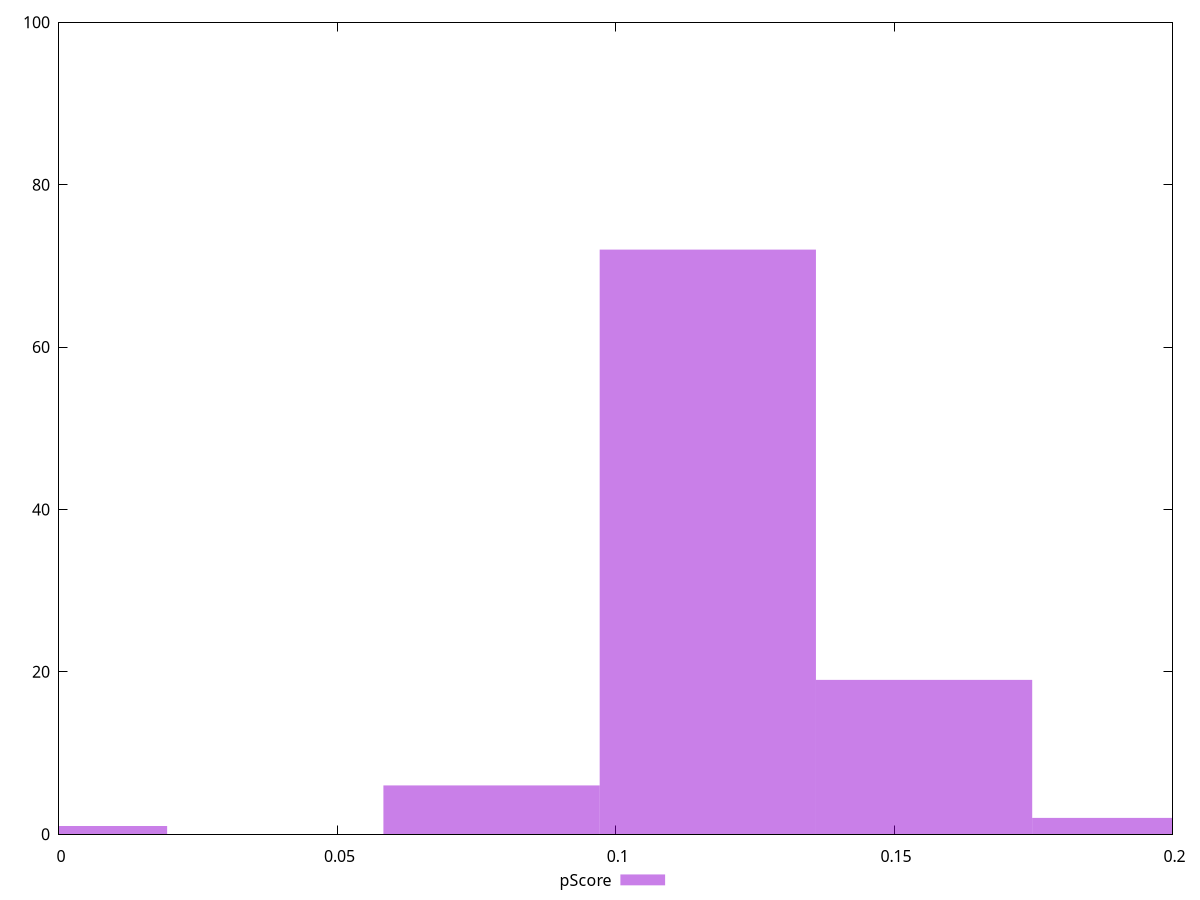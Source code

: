 reset

$pScore <<EOF
0 1
0.1165346218212063 72
0.1553794957616084 19
0.19422436970201049 2
0.0776897478808042 6
EOF

set key outside below
set boxwidth 0.0388448739404021
set xrange [0:0.2]
set yrange [0:100]
set trange [0:100]
set style fill transparent solid 0.5 noborder
set terminal svg size 640, 490 enhanced background rgb 'white'
set output "report_00025_2021-02-22T21:38:55.199Z/uses-text-compression/samples/pages+cached/pScore/histogram.svg"

plot $pScore title "pScore" with boxes

reset
